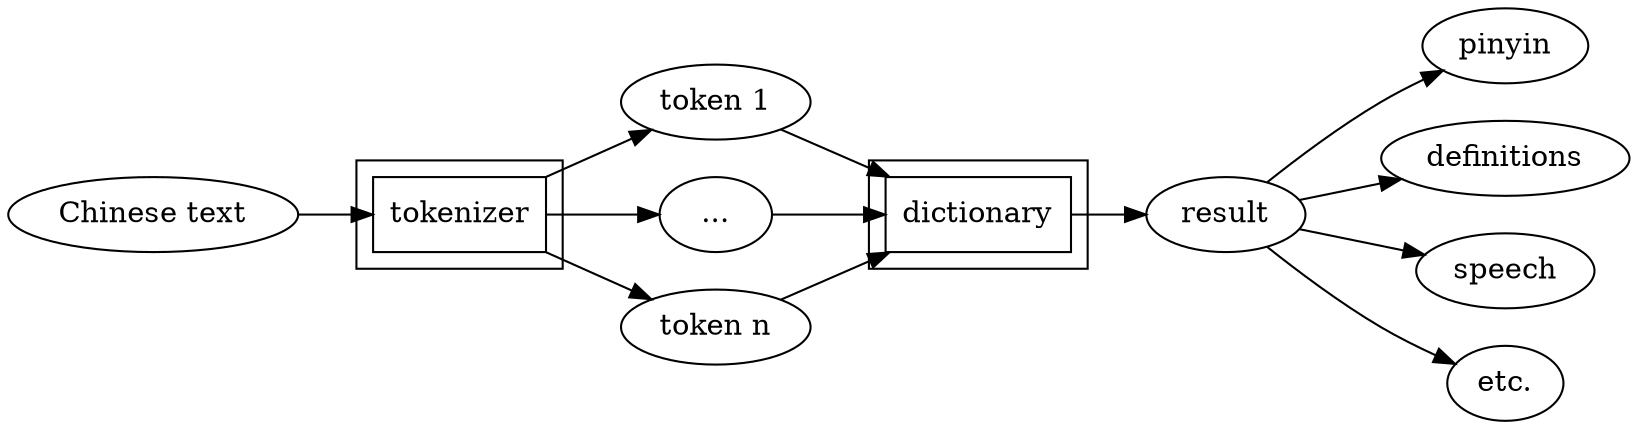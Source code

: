 digraph overview {
  graph [
    charset = "UTF-8";
    rankdir = LR;
  ];

  text [label="Chinese text"];
  token1 [label="token 1"];
  token2 [label="..."];
  token3 [label="token n"];

  subgraph cluster_0 {
    tokenizer [label="tokenizer",shape=box];
  };

  subgraph cluster_1 {
    dictionary [label = "dictionary",shape=box];
  };

  text -> tokenizer;
  tokenizer -> token1;
  tokenizer -> token2;
  tokenizer -> token3;
  token1 -> dictionary;
  token2 -> dictionary;
  token3 -> dictionary;
  dictionary -> result;
  result -> pinyin;
  result -> definitions;
  result -> speech;
  result -> "etc.";
}
